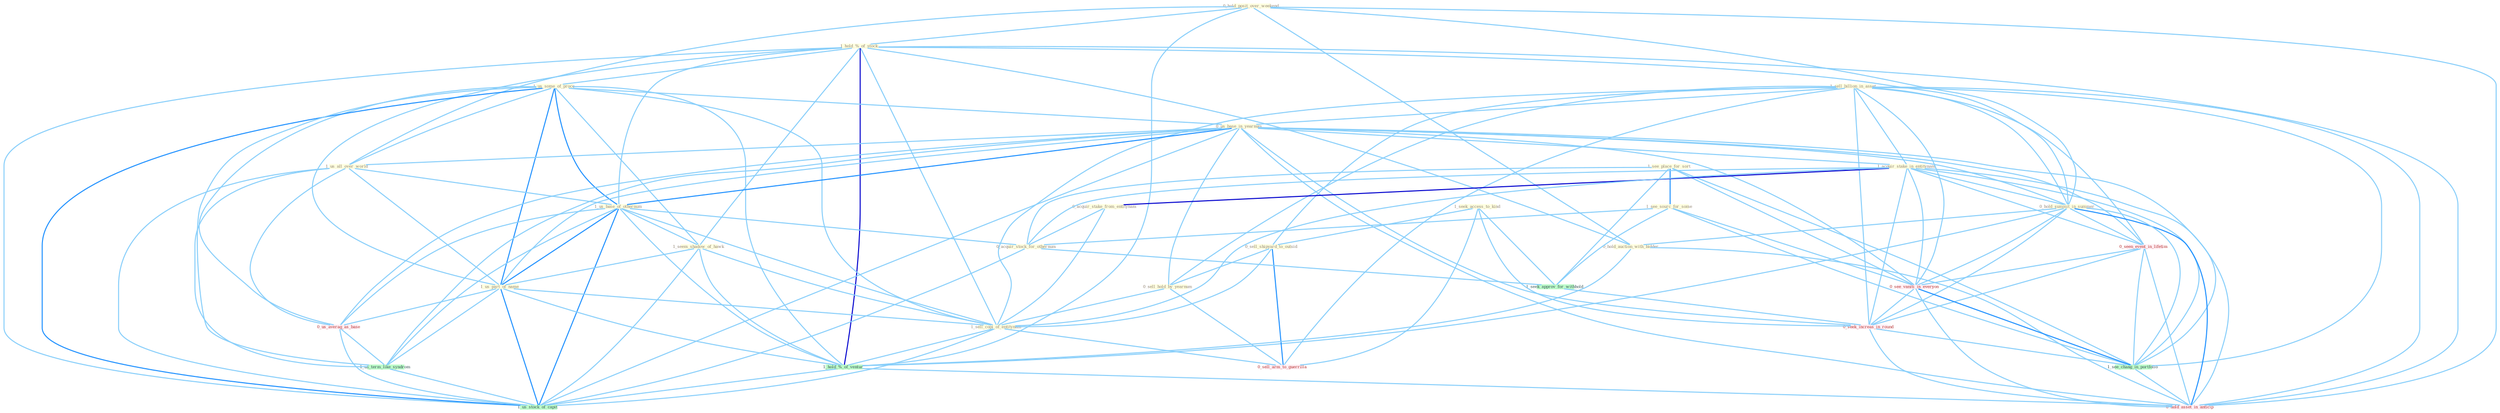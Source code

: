 Graph G{ 
    node
    [shape=polygon,style=filled,width=.5,height=.06,color="#BDFCC9",fixedsize=true,fontsize=4,
    fontcolor="#2f4f4f"];
    {node
    [color="#ffffe0", fontcolor="#8b7d6b"] "1_sell_billion_in_asset " "0_hold_posit_over_weekend " "1_hold_%_of_stock " "1_us_some_of_proce " "1_see_place_for_sort " "0_us_base_in_yearnum " "1_acquir_stake_in_entitynam " "0_hold_summit_in_summer " "1_see_sourc_for_some " "1_us_all_over_world " "1_seek_access_to_kind " "1_us_base_of_othernum " "0_sell_shipyard_to_outsid " "0_acquir_stake_from_entitynam " "1_seem_shadow_of_hawk " "0_sell_hold_by_yearnum " "0_acquir_stock_for_othernum " "1_us_part_of_name " "0_hold_auction_with_bidder " "1_sell_copi_of_entitynam "}
{node [color="#fff0f5", fontcolor="#b22222"] "0_seen_event_in_lifetim " "0_us_averag_as_base " "0_see_vaniti_in_everyon " "0_sell_arm_to_guerrilla " "0_seek_increas_in_round " "0_hold_asset_in_anticip "}
edge [color="#B0E2FF"];

	"1_sell_billion_in_asset " -- "0_us_base_in_yearnum " [w="1", color="#87cefa" ];
	"1_sell_billion_in_asset " -- "1_acquir_stake_in_entitynam " [w="1", color="#87cefa" ];
	"1_sell_billion_in_asset " -- "0_hold_summit_in_summer " [w="1", color="#87cefa" ];
	"1_sell_billion_in_asset " -- "0_sell_shipyard_to_outsid " [w="1", color="#87cefa" ];
	"1_sell_billion_in_asset " -- "0_sell_hold_by_yearnum " [w="1", color="#87cefa" ];
	"1_sell_billion_in_asset " -- "1_sell_copi_of_entitynam " [w="1", color="#87cefa" ];
	"1_sell_billion_in_asset " -- "0_seen_event_in_lifetim " [w="1", color="#87cefa" ];
	"1_sell_billion_in_asset " -- "0_see_vaniti_in_everyon " [w="1", color="#87cefa" ];
	"1_sell_billion_in_asset " -- "0_sell_arm_to_guerrilla " [w="1", color="#87cefa" ];
	"1_sell_billion_in_asset " -- "0_seek_increas_in_round " [w="1", color="#87cefa" ];
	"1_sell_billion_in_asset " -- "1_see_chang_in_portfolio " [w="1", color="#87cefa" ];
	"1_sell_billion_in_asset " -- "0_hold_asset_in_anticip " [w="1", color="#87cefa" ];
	"0_hold_posit_over_weekend " -- "1_hold_%_of_stock " [w="1", color="#87cefa" ];
	"0_hold_posit_over_weekend " -- "0_hold_summit_in_summer " [w="1", color="#87cefa" ];
	"0_hold_posit_over_weekend " -- "1_us_all_over_world " [w="1", color="#87cefa" ];
	"0_hold_posit_over_weekend " -- "0_hold_auction_with_bidder " [w="1", color="#87cefa" ];
	"0_hold_posit_over_weekend " -- "1_hold_%_of_ventur " [w="1", color="#87cefa" ];
	"0_hold_posit_over_weekend " -- "0_hold_asset_in_anticip " [w="1", color="#87cefa" ];
	"1_hold_%_of_stock " -- "1_us_some_of_proce " [w="1", color="#87cefa" ];
	"1_hold_%_of_stock " -- "0_hold_summit_in_summer " [w="1", color="#87cefa" ];
	"1_hold_%_of_stock " -- "1_us_base_of_othernum " [w="1", color="#87cefa" ];
	"1_hold_%_of_stock " -- "1_seem_shadow_of_hawk " [w="1", color="#87cefa" ];
	"1_hold_%_of_stock " -- "1_us_part_of_name " [w="1", color="#87cefa" ];
	"1_hold_%_of_stock " -- "0_hold_auction_with_bidder " [w="1", color="#87cefa" ];
	"1_hold_%_of_stock " -- "1_sell_copi_of_entitynam " [w="1", color="#87cefa" ];
	"1_hold_%_of_stock " -- "1_hold_%_of_ventur " [w="3", color="#0000cd" , len=0.6];
	"1_hold_%_of_stock " -- "1_us_stock_of_capit " [w="1", color="#87cefa" ];
	"1_hold_%_of_stock " -- "0_hold_asset_in_anticip " [w="1", color="#87cefa" ];
	"1_us_some_of_proce " -- "0_us_base_in_yearnum " [w="1", color="#87cefa" ];
	"1_us_some_of_proce " -- "1_us_all_over_world " [w="1", color="#87cefa" ];
	"1_us_some_of_proce " -- "1_us_base_of_othernum " [w="2", color="#1e90ff" , len=0.8];
	"1_us_some_of_proce " -- "1_seem_shadow_of_hawk " [w="1", color="#87cefa" ];
	"1_us_some_of_proce " -- "1_us_part_of_name " [w="2", color="#1e90ff" , len=0.8];
	"1_us_some_of_proce " -- "1_sell_copi_of_entitynam " [w="1", color="#87cefa" ];
	"1_us_some_of_proce " -- "0_us_averag_as_base " [w="1", color="#87cefa" ];
	"1_us_some_of_proce " -- "1_us_term_like_syndrom " [w="1", color="#87cefa" ];
	"1_us_some_of_proce " -- "1_hold_%_of_ventur " [w="1", color="#87cefa" ];
	"1_us_some_of_proce " -- "1_us_stock_of_capit " [w="2", color="#1e90ff" , len=0.8];
	"1_see_place_for_sort " -- "1_see_sourc_for_some " [w="2", color="#1e90ff" , len=0.8];
	"1_see_place_for_sort " -- "0_acquir_stock_for_othernum " [w="1", color="#87cefa" ];
	"1_see_place_for_sort " -- "1_seek_approv_for_withhold " [w="1", color="#87cefa" ];
	"1_see_place_for_sort " -- "0_see_vaniti_in_everyon " [w="1", color="#87cefa" ];
	"1_see_place_for_sort " -- "1_see_chang_in_portfolio " [w="1", color="#87cefa" ];
	"0_us_base_in_yearnum " -- "1_acquir_stake_in_entitynam " [w="1", color="#87cefa" ];
	"0_us_base_in_yearnum " -- "0_hold_summit_in_summer " [w="1", color="#87cefa" ];
	"0_us_base_in_yearnum " -- "1_us_all_over_world " [w="1", color="#87cefa" ];
	"0_us_base_in_yearnum " -- "1_us_base_of_othernum " [w="2", color="#1e90ff" , len=0.8];
	"0_us_base_in_yearnum " -- "0_sell_hold_by_yearnum " [w="1", color="#87cefa" ];
	"0_us_base_in_yearnum " -- "1_us_part_of_name " [w="1", color="#87cefa" ];
	"0_us_base_in_yearnum " -- "0_seen_event_in_lifetim " [w="1", color="#87cefa" ];
	"0_us_base_in_yearnum " -- "0_us_averag_as_base " [w="1", color="#87cefa" ];
	"0_us_base_in_yearnum " -- "1_us_term_like_syndrom " [w="1", color="#87cefa" ];
	"0_us_base_in_yearnum " -- "0_see_vaniti_in_everyon " [w="1", color="#87cefa" ];
	"0_us_base_in_yearnum " -- "0_seek_increas_in_round " [w="1", color="#87cefa" ];
	"0_us_base_in_yearnum " -- "1_us_stock_of_capit " [w="1", color="#87cefa" ];
	"0_us_base_in_yearnum " -- "1_see_chang_in_portfolio " [w="1", color="#87cefa" ];
	"0_us_base_in_yearnum " -- "0_hold_asset_in_anticip " [w="1", color="#87cefa" ];
	"1_acquir_stake_in_entitynam " -- "0_hold_summit_in_summer " [w="1", color="#87cefa" ];
	"1_acquir_stake_in_entitynam " -- "0_acquir_stake_from_entitynam " [w="3", color="#0000cd" , len=0.6];
	"1_acquir_stake_in_entitynam " -- "0_acquir_stock_for_othernum " [w="1", color="#87cefa" ];
	"1_acquir_stake_in_entitynam " -- "1_sell_copi_of_entitynam " [w="1", color="#87cefa" ];
	"1_acquir_stake_in_entitynam " -- "0_seen_event_in_lifetim " [w="1", color="#87cefa" ];
	"1_acquir_stake_in_entitynam " -- "0_see_vaniti_in_everyon " [w="1", color="#87cefa" ];
	"1_acquir_stake_in_entitynam " -- "0_seek_increas_in_round " [w="1", color="#87cefa" ];
	"1_acquir_stake_in_entitynam " -- "1_see_chang_in_portfolio " [w="1", color="#87cefa" ];
	"1_acquir_stake_in_entitynam " -- "0_hold_asset_in_anticip " [w="1", color="#87cefa" ];
	"0_hold_summit_in_summer " -- "0_hold_auction_with_bidder " [w="1", color="#87cefa" ];
	"0_hold_summit_in_summer " -- "0_seen_event_in_lifetim " [w="1", color="#87cefa" ];
	"0_hold_summit_in_summer " -- "1_hold_%_of_ventur " [w="1", color="#87cefa" ];
	"0_hold_summit_in_summer " -- "0_see_vaniti_in_everyon " [w="1", color="#87cefa" ];
	"0_hold_summit_in_summer " -- "0_seek_increas_in_round " [w="1", color="#87cefa" ];
	"0_hold_summit_in_summer " -- "1_see_chang_in_portfolio " [w="1", color="#87cefa" ];
	"0_hold_summit_in_summer " -- "0_hold_asset_in_anticip " [w="2", color="#1e90ff" , len=0.8];
	"1_see_sourc_for_some " -- "0_acquir_stock_for_othernum " [w="1", color="#87cefa" ];
	"1_see_sourc_for_some " -- "1_seek_approv_for_withhold " [w="1", color="#87cefa" ];
	"1_see_sourc_for_some " -- "0_see_vaniti_in_everyon " [w="1", color="#87cefa" ];
	"1_see_sourc_for_some " -- "1_see_chang_in_portfolio " [w="1", color="#87cefa" ];
	"1_us_all_over_world " -- "1_us_base_of_othernum " [w="1", color="#87cefa" ];
	"1_us_all_over_world " -- "1_us_part_of_name " [w="1", color="#87cefa" ];
	"1_us_all_over_world " -- "0_us_averag_as_base " [w="1", color="#87cefa" ];
	"1_us_all_over_world " -- "1_us_term_like_syndrom " [w="1", color="#87cefa" ];
	"1_us_all_over_world " -- "1_us_stock_of_capit " [w="1", color="#87cefa" ];
	"1_seek_access_to_kind " -- "0_sell_shipyard_to_outsid " [w="1", color="#87cefa" ];
	"1_seek_access_to_kind " -- "1_seek_approv_for_withhold " [w="1", color="#87cefa" ];
	"1_seek_access_to_kind " -- "0_sell_arm_to_guerrilla " [w="1", color="#87cefa" ];
	"1_seek_access_to_kind " -- "0_seek_increas_in_round " [w="1", color="#87cefa" ];
	"1_us_base_of_othernum " -- "1_seem_shadow_of_hawk " [w="1", color="#87cefa" ];
	"1_us_base_of_othernum " -- "0_acquir_stock_for_othernum " [w="1", color="#87cefa" ];
	"1_us_base_of_othernum " -- "1_us_part_of_name " [w="2", color="#1e90ff" , len=0.8];
	"1_us_base_of_othernum " -- "1_sell_copi_of_entitynam " [w="1", color="#87cefa" ];
	"1_us_base_of_othernum " -- "0_us_averag_as_base " [w="1", color="#87cefa" ];
	"1_us_base_of_othernum " -- "1_us_term_like_syndrom " [w="1", color="#87cefa" ];
	"1_us_base_of_othernum " -- "1_hold_%_of_ventur " [w="1", color="#87cefa" ];
	"1_us_base_of_othernum " -- "1_us_stock_of_capit " [w="2", color="#1e90ff" , len=0.8];
	"0_sell_shipyard_to_outsid " -- "0_sell_hold_by_yearnum " [w="1", color="#87cefa" ];
	"0_sell_shipyard_to_outsid " -- "1_sell_copi_of_entitynam " [w="1", color="#87cefa" ];
	"0_sell_shipyard_to_outsid " -- "0_sell_arm_to_guerrilla " [w="2", color="#1e90ff" , len=0.8];
	"0_acquir_stake_from_entitynam " -- "0_acquir_stock_for_othernum " [w="1", color="#87cefa" ];
	"0_acquir_stake_from_entitynam " -- "1_sell_copi_of_entitynam " [w="1", color="#87cefa" ];
	"1_seem_shadow_of_hawk " -- "1_us_part_of_name " [w="1", color="#87cefa" ];
	"1_seem_shadow_of_hawk " -- "1_sell_copi_of_entitynam " [w="1", color="#87cefa" ];
	"1_seem_shadow_of_hawk " -- "1_hold_%_of_ventur " [w="1", color="#87cefa" ];
	"1_seem_shadow_of_hawk " -- "1_us_stock_of_capit " [w="1", color="#87cefa" ];
	"0_sell_hold_by_yearnum " -- "1_sell_copi_of_entitynam " [w="1", color="#87cefa" ];
	"0_sell_hold_by_yearnum " -- "0_sell_arm_to_guerrilla " [w="1", color="#87cefa" ];
	"0_acquir_stock_for_othernum " -- "1_seek_approv_for_withhold " [w="1", color="#87cefa" ];
	"0_acquir_stock_for_othernum " -- "1_us_stock_of_capit " [w="1", color="#87cefa" ];
	"1_us_part_of_name " -- "1_sell_copi_of_entitynam " [w="1", color="#87cefa" ];
	"1_us_part_of_name " -- "0_us_averag_as_base " [w="1", color="#87cefa" ];
	"1_us_part_of_name " -- "1_us_term_like_syndrom " [w="1", color="#87cefa" ];
	"1_us_part_of_name " -- "1_hold_%_of_ventur " [w="1", color="#87cefa" ];
	"1_us_part_of_name " -- "1_us_stock_of_capit " [w="2", color="#1e90ff" , len=0.8];
	"0_hold_auction_with_bidder " -- "1_hold_%_of_ventur " [w="1", color="#87cefa" ];
	"0_hold_auction_with_bidder " -- "0_hold_asset_in_anticip " [w="1", color="#87cefa" ];
	"1_sell_copi_of_entitynam " -- "1_hold_%_of_ventur " [w="1", color="#87cefa" ];
	"1_sell_copi_of_entitynam " -- "0_sell_arm_to_guerrilla " [w="1", color="#87cefa" ];
	"1_sell_copi_of_entitynam " -- "1_us_stock_of_capit " [w="1", color="#87cefa" ];
	"0_seen_event_in_lifetim " -- "0_see_vaniti_in_everyon " [w="1", color="#87cefa" ];
	"0_seen_event_in_lifetim " -- "0_seek_increas_in_round " [w="1", color="#87cefa" ];
	"0_seen_event_in_lifetim " -- "1_see_chang_in_portfolio " [w="1", color="#87cefa" ];
	"0_seen_event_in_lifetim " -- "0_hold_asset_in_anticip " [w="1", color="#87cefa" ];
	"0_us_averag_as_base " -- "1_us_term_like_syndrom " [w="1", color="#87cefa" ];
	"0_us_averag_as_base " -- "1_us_stock_of_capit " [w="1", color="#87cefa" ];
	"1_us_term_like_syndrom " -- "1_us_stock_of_capit " [w="1", color="#87cefa" ];
	"1_seek_approv_for_withhold " -- "0_seek_increas_in_round " [w="1", color="#87cefa" ];
	"1_hold_%_of_ventur " -- "1_us_stock_of_capit " [w="1", color="#87cefa" ];
	"1_hold_%_of_ventur " -- "0_hold_asset_in_anticip " [w="1", color="#87cefa" ];
	"0_see_vaniti_in_everyon " -- "0_seek_increas_in_round " [w="1", color="#87cefa" ];
	"0_see_vaniti_in_everyon " -- "1_see_chang_in_portfolio " [w="2", color="#1e90ff" , len=0.8];
	"0_see_vaniti_in_everyon " -- "0_hold_asset_in_anticip " [w="1", color="#87cefa" ];
	"0_seek_increas_in_round " -- "1_see_chang_in_portfolio " [w="1", color="#87cefa" ];
	"0_seek_increas_in_round " -- "0_hold_asset_in_anticip " [w="1", color="#87cefa" ];
	"1_see_chang_in_portfolio " -- "0_hold_asset_in_anticip " [w="1", color="#87cefa" ];
}